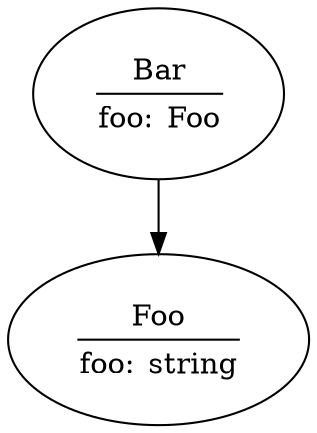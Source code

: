digraph "basic example" {
  "Foo" [
    label = <<table border="0" cellborder="0" cellspacing="4">
<tr><td colspan="2" border="1" sides="b">Foo</td></tr>
<tr>
<td border="0" cellpadding="1" align="left">foo:</td>
<td border="0" cellpadding="1" align="left">string</td>
</tr>
</table>>;
  ];
  "Bar" [
    label = <<table border="0" cellborder="0" cellspacing="4">
<tr><td colspan="2" border="1" sides="b">Bar</td></tr>
<tr>
<td border="0" cellpadding="1" align="left">foo:</td>
<td border="0" cellpadding="1" align="left">Foo</td>
</tr>
</table>>;
  ];
  "Bar" -> "Foo";
}
